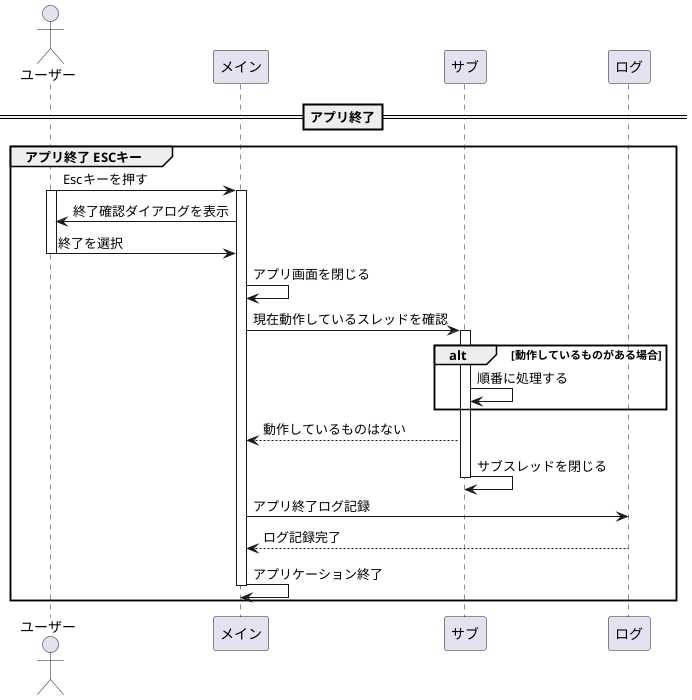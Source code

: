 @startuml
actor ユーザー
participant メイン
participant サブ
participant ログ

==アプリ終了==

group アプリ終了 ESCキー
    ユーザー -> メイン : Escキーを押す
    activate ユーザー
    activate メイン
    メイン -> ユーザー : 終了確認ダイアログを表示
    ユーザー -> メイン : 終了を選択
    deactivate ユーザー
    メイン -> メイン : アプリ画面を閉じる
    メイン -> サブ : 現在動作しているスレッドを確認
    activate サブ

    alt 動作しているものがある場合
       サブ -> サブ : 順番に処理する
    end

    サブ --> メイン : 動作しているものはない
    サブ->サブ : サブスレッドを閉じる
    deactivate サブ
    メイン -> ログ : アプリ終了ログ記録
    ログ --> メイン : ログ記録完了
    メイン -> メイン : アプリケーション終了
    deactivate メイン
end

@enduml